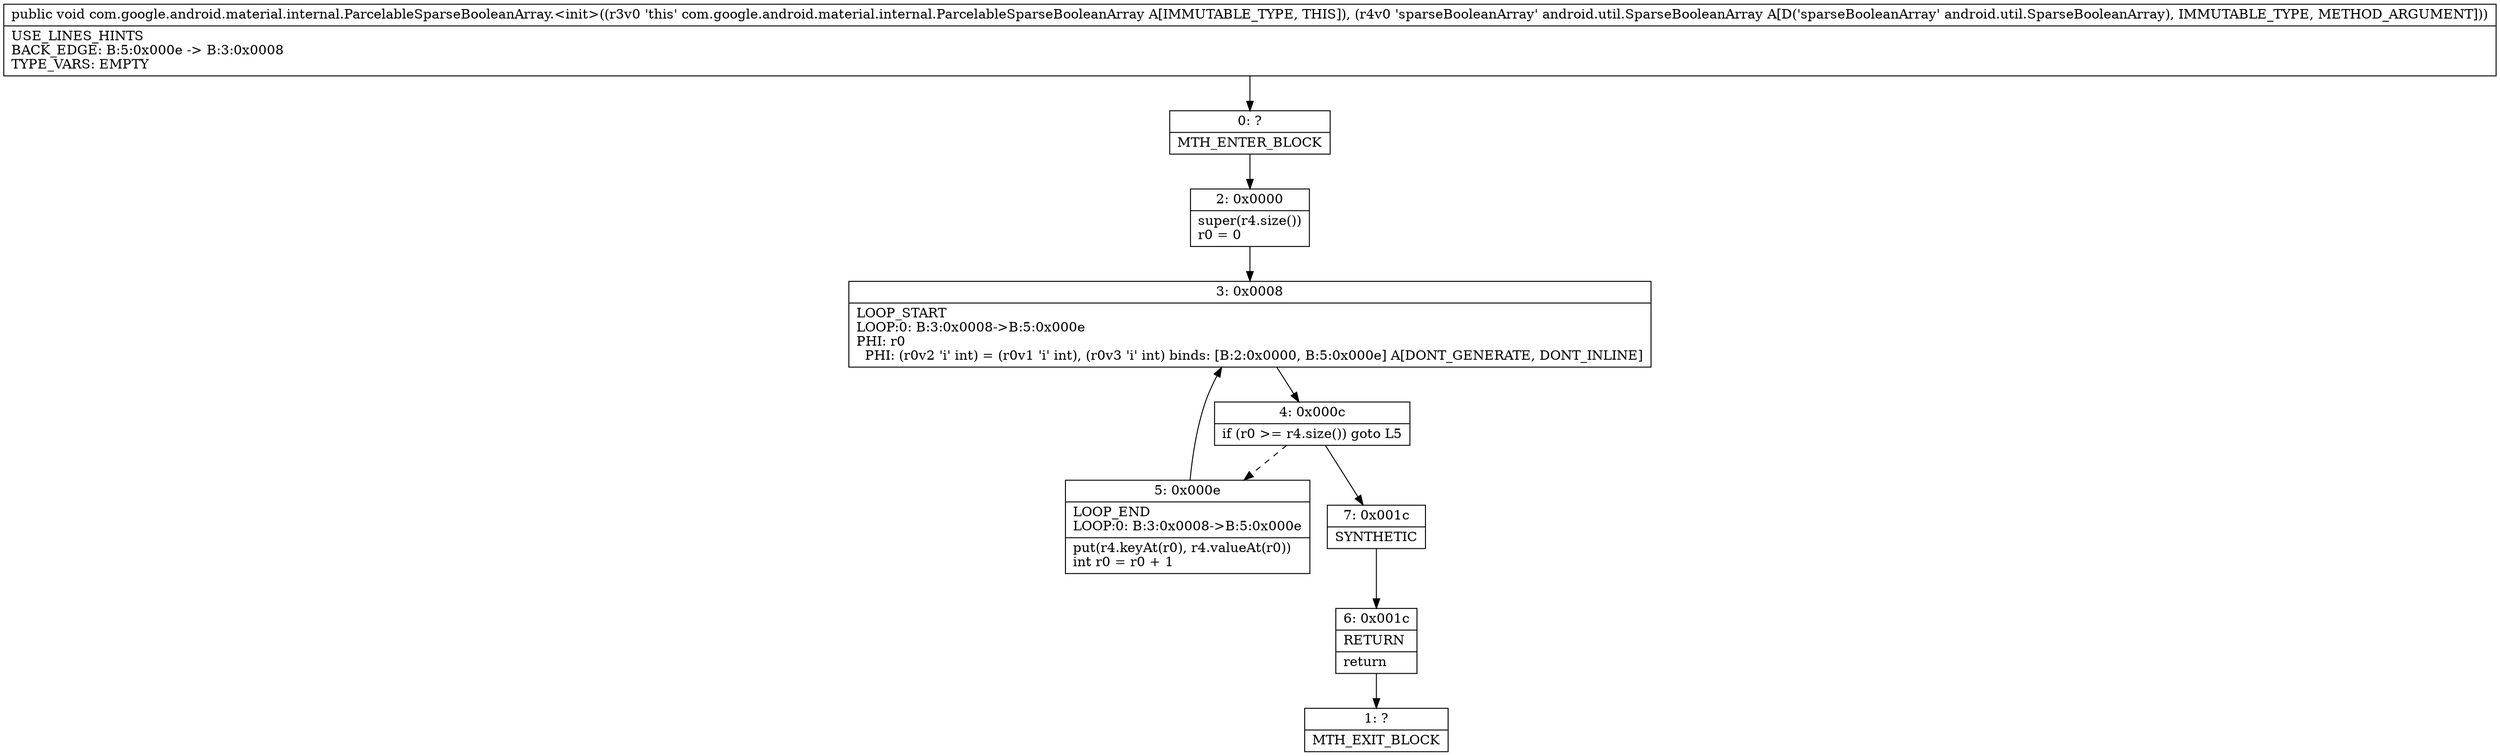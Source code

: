 digraph "CFG forcom.google.android.material.internal.ParcelableSparseBooleanArray.\<init\>(Landroid\/util\/SparseBooleanArray;)V" {
Node_0 [shape=record,label="{0\:\ ?|MTH_ENTER_BLOCK\l}"];
Node_2 [shape=record,label="{2\:\ 0x0000|super(r4.size())\lr0 = 0\l}"];
Node_3 [shape=record,label="{3\:\ 0x0008|LOOP_START\lLOOP:0: B:3:0x0008\-\>B:5:0x000e\lPHI: r0 \l  PHI: (r0v2 'i' int) = (r0v1 'i' int), (r0v3 'i' int) binds: [B:2:0x0000, B:5:0x000e] A[DONT_GENERATE, DONT_INLINE]\l}"];
Node_4 [shape=record,label="{4\:\ 0x000c|if (r0 \>= r4.size()) goto L5\l}"];
Node_5 [shape=record,label="{5\:\ 0x000e|LOOP_END\lLOOP:0: B:3:0x0008\-\>B:5:0x000e\l|put(r4.keyAt(r0), r4.valueAt(r0))\lint r0 = r0 + 1\l}"];
Node_7 [shape=record,label="{7\:\ 0x001c|SYNTHETIC\l}"];
Node_6 [shape=record,label="{6\:\ 0x001c|RETURN\l|return\l}"];
Node_1 [shape=record,label="{1\:\ ?|MTH_EXIT_BLOCK\l}"];
MethodNode[shape=record,label="{public void com.google.android.material.internal.ParcelableSparseBooleanArray.\<init\>((r3v0 'this' com.google.android.material.internal.ParcelableSparseBooleanArray A[IMMUTABLE_TYPE, THIS]), (r4v0 'sparseBooleanArray' android.util.SparseBooleanArray A[D('sparseBooleanArray' android.util.SparseBooleanArray), IMMUTABLE_TYPE, METHOD_ARGUMENT]))  | USE_LINES_HINTS\lBACK_EDGE: B:5:0x000e \-\> B:3:0x0008\lTYPE_VARS: EMPTY\l}"];
MethodNode -> Node_0;Node_0 -> Node_2;
Node_2 -> Node_3;
Node_3 -> Node_4;
Node_4 -> Node_5[style=dashed];
Node_4 -> Node_7;
Node_5 -> Node_3;
Node_7 -> Node_6;
Node_6 -> Node_1;
}


